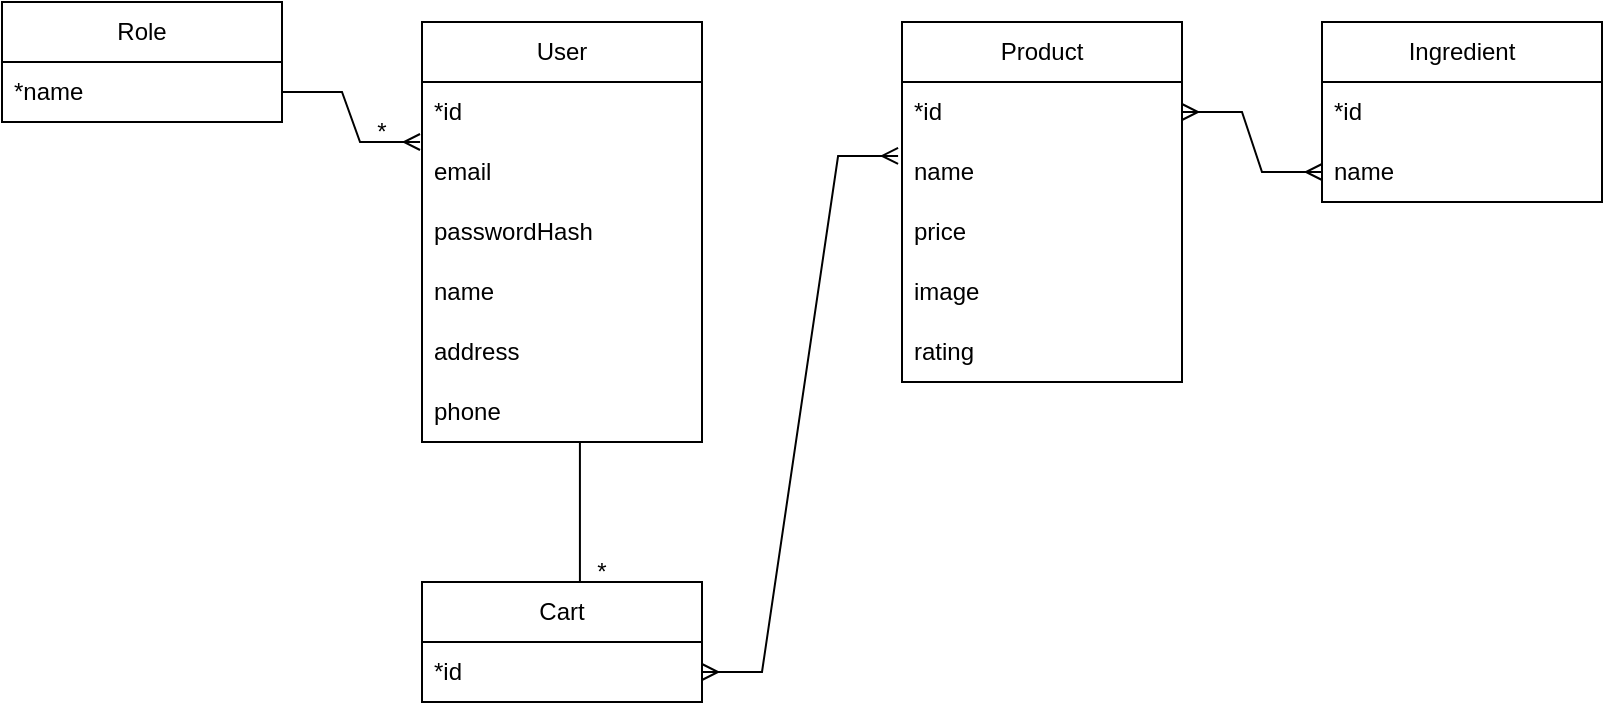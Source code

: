 <mxfile version="28.2.7" pages="2">
  <diagram name="Страница — 1" id="wAlhWeN0OH6Qsw3ty08d">
    <mxGraphModel dx="1803" dy="679" grid="1" gridSize="10" guides="1" tooltips="1" connect="1" arrows="1" fold="1" page="1" pageScale="1" pageWidth="827" pageHeight="1169" math="0" shadow="0">
      <root>
        <mxCell id="0" />
        <mxCell id="1" parent="0" />
        <mxCell id="Yz_bVIn6H3fsKeuEpGRy-1" value="User" style="swimlane;fontStyle=0;childLayout=stackLayout;horizontal=1;startSize=30;horizontalStack=0;resizeParent=1;resizeParentMax=0;resizeLast=0;collapsible=1;marginBottom=0;whiteSpace=wrap;html=1;shadow=0;" parent="1" vertex="1">
          <mxGeometry x="150" y="250" width="140" height="210" as="geometry" />
        </mxCell>
        <mxCell id="Yz_bVIn6H3fsKeuEpGRy-2" value="*id" style="text;strokeColor=none;fillColor=none;align=left;verticalAlign=middle;spacingLeft=4;spacingRight=4;overflow=hidden;points=[[0,0.5],[1,0.5]];portConstraint=eastwest;rotatable=0;whiteSpace=wrap;html=1;" parent="Yz_bVIn6H3fsKeuEpGRy-1" vertex="1">
          <mxGeometry y="30" width="140" height="30" as="geometry" />
        </mxCell>
        <mxCell id="Yz_bVIn6H3fsKeuEpGRy-3" value="email" style="text;strokeColor=none;fillColor=none;align=left;verticalAlign=middle;spacingLeft=4;spacingRight=4;overflow=hidden;points=[[0,0.5],[1,0.5]];portConstraint=eastwest;rotatable=0;whiteSpace=wrap;html=1;" parent="Yz_bVIn6H3fsKeuEpGRy-1" vertex="1">
          <mxGeometry y="60" width="140" height="30" as="geometry" />
        </mxCell>
        <mxCell id="Yz_bVIn6H3fsKeuEpGRy-4" value="passwordHash" style="text;strokeColor=none;fillColor=none;align=left;verticalAlign=middle;spacingLeft=4;spacingRight=4;overflow=hidden;points=[[0,0.5],[1,0.5]];portConstraint=eastwest;rotatable=0;whiteSpace=wrap;html=1;" parent="Yz_bVIn6H3fsKeuEpGRy-1" vertex="1">
          <mxGeometry y="90" width="140" height="30" as="geometry" />
        </mxCell>
        <mxCell id="Yz_bVIn6H3fsKeuEpGRy-5" value="name" style="text;strokeColor=none;fillColor=none;align=left;verticalAlign=middle;spacingLeft=4;spacingRight=4;overflow=hidden;points=[[0,0.5],[1,0.5]];portConstraint=eastwest;rotatable=0;whiteSpace=wrap;html=1;" parent="Yz_bVIn6H3fsKeuEpGRy-1" vertex="1">
          <mxGeometry y="120" width="140" height="30" as="geometry" />
        </mxCell>
        <mxCell id="Yz_bVIn6H3fsKeuEpGRy-6" value="address" style="text;strokeColor=none;fillColor=none;align=left;verticalAlign=middle;spacingLeft=4;spacingRight=4;overflow=hidden;points=[[0,0.5],[1,0.5]];portConstraint=eastwest;rotatable=0;whiteSpace=wrap;html=1;" parent="Yz_bVIn6H3fsKeuEpGRy-1" vertex="1">
          <mxGeometry y="150" width="140" height="30" as="geometry" />
        </mxCell>
        <mxCell id="Yz_bVIn6H3fsKeuEpGRy-7" value="phone" style="text;strokeColor=none;fillColor=none;align=left;verticalAlign=middle;spacingLeft=4;spacingRight=4;overflow=hidden;points=[[0,0.5],[1,0.5]];portConstraint=eastwest;rotatable=0;whiteSpace=wrap;html=1;" parent="Yz_bVIn6H3fsKeuEpGRy-1" vertex="1">
          <mxGeometry y="180" width="140" height="30" as="geometry" />
        </mxCell>
        <mxCell id="Yz_bVIn6H3fsKeuEpGRy-8" value="Product" style="swimlane;fontStyle=0;childLayout=stackLayout;horizontal=1;startSize=30;horizontalStack=0;resizeParent=1;resizeParentMax=0;resizeLast=0;collapsible=1;marginBottom=0;whiteSpace=wrap;html=1;" parent="1" vertex="1">
          <mxGeometry x="390" y="250" width="140" height="180" as="geometry" />
        </mxCell>
        <mxCell id="Yz_bVIn6H3fsKeuEpGRy-9" value="*id" style="text;strokeColor=none;fillColor=none;align=left;verticalAlign=middle;spacingLeft=4;spacingRight=4;overflow=hidden;points=[[0,0.5],[1,0.5]];portConstraint=eastwest;rotatable=0;whiteSpace=wrap;html=1;" parent="Yz_bVIn6H3fsKeuEpGRy-8" vertex="1">
          <mxGeometry y="30" width="140" height="30" as="geometry" />
        </mxCell>
        <mxCell id="Yz_bVIn6H3fsKeuEpGRy-10" value="name" style="text;strokeColor=none;fillColor=none;align=left;verticalAlign=middle;spacingLeft=4;spacingRight=4;overflow=hidden;points=[[0,0.5],[1,0.5]];portConstraint=eastwest;rotatable=0;whiteSpace=wrap;html=1;" parent="Yz_bVIn6H3fsKeuEpGRy-8" vertex="1">
          <mxGeometry y="60" width="140" height="30" as="geometry" />
        </mxCell>
        <mxCell id="Yz_bVIn6H3fsKeuEpGRy-11" value="price" style="text;strokeColor=none;fillColor=none;align=left;verticalAlign=middle;spacingLeft=4;spacingRight=4;overflow=hidden;points=[[0,0.5],[1,0.5]];portConstraint=eastwest;rotatable=0;whiteSpace=wrap;html=1;" parent="Yz_bVIn6H3fsKeuEpGRy-8" vertex="1">
          <mxGeometry y="90" width="140" height="30" as="geometry" />
        </mxCell>
        <mxCell id="6AQ2TJbqIioaMqW5hmTo-1" value="image" style="text;strokeColor=none;fillColor=none;align=left;verticalAlign=middle;spacingLeft=4;spacingRight=4;overflow=hidden;points=[[0,0.5],[1,0.5]];portConstraint=eastwest;rotatable=0;whiteSpace=wrap;html=1;" parent="Yz_bVIn6H3fsKeuEpGRy-8" vertex="1">
          <mxGeometry y="120" width="140" height="30" as="geometry" />
        </mxCell>
        <mxCell id="6AQ2TJbqIioaMqW5hmTo-2" value="rating" style="text;strokeColor=none;fillColor=none;align=left;verticalAlign=middle;spacingLeft=4;spacingRight=4;overflow=hidden;points=[[0,0.5],[1,0.5]];portConstraint=eastwest;rotatable=0;whiteSpace=wrap;html=1;" parent="Yz_bVIn6H3fsKeuEpGRy-8" vertex="1">
          <mxGeometry y="150" width="140" height="30" as="geometry" />
        </mxCell>
        <mxCell id="Yz_bVIn6H3fsKeuEpGRy-12" value="Ingredient" style="swimlane;fontStyle=0;childLayout=stackLayout;horizontal=1;startSize=30;horizontalStack=0;resizeParent=1;resizeParentMax=0;resizeLast=0;collapsible=1;marginBottom=0;whiteSpace=wrap;html=1;" parent="1" vertex="1">
          <mxGeometry x="600" y="250" width="140" height="90" as="geometry" />
        </mxCell>
        <mxCell id="Yz_bVIn6H3fsKeuEpGRy-13" value="*id" style="text;strokeColor=none;fillColor=none;align=left;verticalAlign=middle;spacingLeft=4;spacingRight=4;overflow=hidden;points=[[0,0.5],[1,0.5]];portConstraint=eastwest;rotatable=0;whiteSpace=wrap;html=1;" parent="Yz_bVIn6H3fsKeuEpGRy-12" vertex="1">
          <mxGeometry y="30" width="140" height="30" as="geometry" />
        </mxCell>
        <mxCell id="Yz_bVIn6H3fsKeuEpGRy-14" value="name" style="text;strokeColor=none;fillColor=none;align=left;verticalAlign=middle;spacingLeft=4;spacingRight=4;overflow=hidden;points=[[0,0.5],[1,0.5]];portConstraint=eastwest;rotatable=0;whiteSpace=wrap;html=1;" parent="Yz_bVIn6H3fsKeuEpGRy-12" vertex="1">
          <mxGeometry y="60" width="140" height="30" as="geometry" />
        </mxCell>
        <mxCell id="Yz_bVIn6H3fsKeuEpGRy-15" value="Cart" style="swimlane;fontStyle=0;childLayout=stackLayout;horizontal=1;startSize=30;horizontalStack=0;resizeParent=1;resizeParentMax=0;resizeLast=0;collapsible=1;marginBottom=0;whiteSpace=wrap;html=1;" parent="1" vertex="1">
          <mxGeometry x="150" y="530" width="140" height="60" as="geometry" />
        </mxCell>
        <mxCell id="Yz_bVIn6H3fsKeuEpGRy-16" value="*id" style="text;strokeColor=none;fillColor=none;align=left;verticalAlign=middle;spacingLeft=4;spacingRight=4;overflow=hidden;points=[[0,0.5],[1,0.5]];portConstraint=eastwest;rotatable=0;whiteSpace=wrap;html=1;" parent="Yz_bVIn6H3fsKeuEpGRy-15" vertex="1">
          <mxGeometry y="30" width="140" height="30" as="geometry" />
        </mxCell>
        <mxCell id="Yz_bVIn6H3fsKeuEpGRy-18" value="" style="endArrow=none;html=1;rounded=0;exitX=0.564;exitY=0;exitDx=0;exitDy=0;exitPerimeter=0;entryX=0.564;entryY=1;entryDx=0;entryDy=0;entryPerimeter=0;" parent="1" source="Yz_bVIn6H3fsKeuEpGRy-15" target="Yz_bVIn6H3fsKeuEpGRy-7" edge="1">
          <mxGeometry width="50" height="50" relative="1" as="geometry">
            <mxPoint x="230" y="520" as="sourcePoint" />
            <mxPoint x="226" y="460" as="targetPoint" />
          </mxGeometry>
        </mxCell>
        <mxCell id="Yz_bVIn6H3fsKeuEpGRy-21" value="" style="edgeStyle=entityRelationEdgeStyle;fontSize=12;html=1;endArrow=ERmany;startArrow=ERmany;rounded=0;exitX=1;exitY=0.5;exitDx=0;exitDy=0;entryX=-0.014;entryY=0.233;entryDx=0;entryDy=0;entryPerimeter=0;" parent="1" source="Yz_bVIn6H3fsKeuEpGRy-16" target="Yz_bVIn6H3fsKeuEpGRy-10" edge="1">
          <mxGeometry width="100" height="100" relative="1" as="geometry">
            <mxPoint x="370" y="520" as="sourcePoint" />
            <mxPoint x="470" y="420" as="targetPoint" />
          </mxGeometry>
        </mxCell>
        <mxCell id="CCHoUn_4gSJv00GIxwxm-1" value="" style="edgeStyle=entityRelationEdgeStyle;fontSize=12;html=1;endArrow=ERmany;startArrow=ERmany;rounded=0;entryX=0;entryY=0.5;entryDx=0;entryDy=0;exitX=1;exitY=0.5;exitDx=0;exitDy=0;" parent="1" source="Yz_bVIn6H3fsKeuEpGRy-9" target="Yz_bVIn6H3fsKeuEpGRy-14" edge="1">
          <mxGeometry width="100" height="100" relative="1" as="geometry">
            <mxPoint x="360" y="500" as="sourcePoint" />
            <mxPoint x="460" y="400" as="targetPoint" />
          </mxGeometry>
        </mxCell>
        <mxCell id="4IJTc8bza7SG5bcJzypR-1" value="*" style="text;html=1;align=center;verticalAlign=middle;whiteSpace=wrap;rounded=0;" parent="1" vertex="1">
          <mxGeometry x="210" y="510" width="60" height="30" as="geometry" />
        </mxCell>
        <mxCell id="YNk0_EbKwx04xc1EVva2-1" value="Role" style="swimlane;fontStyle=0;childLayout=stackLayout;horizontal=1;startSize=30;horizontalStack=0;resizeParent=1;resizeParentMax=0;resizeLast=0;collapsible=1;marginBottom=0;whiteSpace=wrap;html=1;" vertex="1" parent="1">
          <mxGeometry x="-60" y="240" width="140" height="60" as="geometry" />
        </mxCell>
        <mxCell id="YNk0_EbKwx04xc1EVva2-2" value="*name" style="text;strokeColor=none;fillColor=none;align=left;verticalAlign=middle;spacingLeft=4;spacingRight=4;overflow=hidden;points=[[0,0.5],[1,0.5]];portConstraint=eastwest;rotatable=0;whiteSpace=wrap;html=1;" vertex="1" parent="YNk0_EbKwx04xc1EVva2-1">
          <mxGeometry y="30" width="140" height="30" as="geometry" />
        </mxCell>
        <mxCell id="YNk0_EbKwx04xc1EVva2-5" value="" style="edgeStyle=entityRelationEdgeStyle;fontSize=12;html=1;endArrow=ERmany;rounded=0;exitX=1;exitY=0.5;exitDx=0;exitDy=0;entryX=-0.007;entryY=0;entryDx=0;entryDy=0;entryPerimeter=0;" edge="1" parent="1" source="YNk0_EbKwx04xc1EVva2-2" target="Yz_bVIn6H3fsKeuEpGRy-3">
          <mxGeometry width="100" height="100" relative="1" as="geometry">
            <mxPoint x="260" y="430" as="sourcePoint" />
            <mxPoint x="360" y="330" as="targetPoint" />
          </mxGeometry>
        </mxCell>
        <mxCell id="3RBSekynI6mQl4Beg0L0-1" value="*" style="text;html=1;whiteSpace=wrap;strokeColor=none;fillColor=none;align=center;verticalAlign=middle;rounded=0;" vertex="1" parent="1">
          <mxGeometry x="100" y="290" width="60" height="30" as="geometry" />
        </mxCell>
      </root>
    </mxGraphModel>
  </diagram>
  <diagram id="grhsXxufF0jRYLc6HCD2" name="Страница — 2">
    <mxGraphModel dx="1803" dy="679" grid="1" gridSize="10" guides="1" tooltips="1" connect="1" arrows="1" fold="1" page="1" pageScale="1" pageWidth="827" pageHeight="1169" math="0" shadow="0">
      <root>
        <mxCell id="0" />
        <mxCell id="1" parent="0" />
        <mxCell id="Uo1yMfhNl0HHkxEWDvfn-1" value="User" style="swimlane;fontStyle=0;childLayout=stackLayout;horizontal=1;startSize=30;horizontalStack=0;resizeParent=1;resizeParentMax=0;resizeLast=0;collapsible=1;marginBottom=0;whiteSpace=wrap;html=1;shadow=0;" parent="1" vertex="1">
          <mxGeometry x="140" y="190" width="140" height="240" as="geometry" />
        </mxCell>
        <mxCell id="Uo1yMfhNl0HHkxEWDvfn-2" value="*id" style="text;strokeColor=none;fillColor=none;align=left;verticalAlign=middle;spacingLeft=4;spacingRight=4;overflow=hidden;points=[[0,0.5],[1,0.5]];portConstraint=eastwest;rotatable=0;whiteSpace=wrap;html=1;" parent="Uo1yMfhNl0HHkxEWDvfn-1" vertex="1">
          <mxGeometry y="30" width="140" height="30" as="geometry" />
        </mxCell>
        <mxCell id="Uo1yMfhNl0HHkxEWDvfn-3" value="email" style="text;strokeColor=none;fillColor=none;align=left;verticalAlign=middle;spacingLeft=4;spacingRight=4;overflow=hidden;points=[[0,0.5],[1,0.5]];portConstraint=eastwest;rotatable=0;whiteSpace=wrap;html=1;" parent="Uo1yMfhNl0HHkxEWDvfn-1" vertex="1">
          <mxGeometry y="60" width="140" height="30" as="geometry" />
        </mxCell>
        <mxCell id="Uo1yMfhNl0HHkxEWDvfn-4" value="passwordHash" style="text;strokeColor=none;fillColor=none;align=left;verticalAlign=middle;spacingLeft=4;spacingRight=4;overflow=hidden;points=[[0,0.5],[1,0.5]];portConstraint=eastwest;rotatable=0;whiteSpace=wrap;html=1;" parent="Uo1yMfhNl0HHkxEWDvfn-1" vertex="1">
          <mxGeometry y="90" width="140" height="30" as="geometry" />
        </mxCell>
        <mxCell id="Uo1yMfhNl0HHkxEWDvfn-5" value="name" style="text;strokeColor=none;fillColor=none;align=left;verticalAlign=middle;spacingLeft=4;spacingRight=4;overflow=hidden;points=[[0,0.5],[1,0.5]];portConstraint=eastwest;rotatable=0;whiteSpace=wrap;html=1;" parent="Uo1yMfhNl0HHkxEWDvfn-1" vertex="1">
          <mxGeometry y="120" width="140" height="30" as="geometry" />
        </mxCell>
        <mxCell id="Uo1yMfhNl0HHkxEWDvfn-6" value="address" style="text;strokeColor=none;fillColor=none;align=left;verticalAlign=middle;spacingLeft=4;spacingRight=4;overflow=hidden;points=[[0,0.5],[1,0.5]];portConstraint=eastwest;rotatable=0;whiteSpace=wrap;html=1;" parent="Uo1yMfhNl0HHkxEWDvfn-1" vertex="1">
          <mxGeometry y="150" width="140" height="30" as="geometry" />
        </mxCell>
        <mxCell id="Uo1yMfhNl0HHkxEWDvfn-7" value="phone" style="text;strokeColor=none;fillColor=none;align=left;verticalAlign=middle;spacingLeft=4;spacingRight=4;overflow=hidden;points=[[0,0.5],[1,0.5]];portConstraint=eastwest;rotatable=0;whiteSpace=wrap;html=1;" parent="Uo1yMfhNl0HHkxEWDvfn-1" vertex="1">
          <mxGeometry y="180" width="140" height="30" as="geometry" />
        </mxCell>
        <mxCell id="IUcb_HkFwGUYI0g34-Yr-1" value="role" style="text;strokeColor=none;fillColor=none;align=left;verticalAlign=middle;spacingLeft=4;spacingRight=4;overflow=hidden;points=[[0,0.5],[1,0.5]];portConstraint=eastwest;rotatable=0;whiteSpace=wrap;html=1;" vertex="1" parent="Uo1yMfhNl0HHkxEWDvfn-1">
          <mxGeometry y="210" width="140" height="30" as="geometry" />
        </mxCell>
        <mxCell id="Uo1yMfhNl0HHkxEWDvfn-8" value="Product" style="swimlane;fontStyle=0;childLayout=stackLayout;horizontal=1;startSize=30;horizontalStack=0;resizeParent=1;resizeParentMax=0;resizeLast=0;collapsible=1;marginBottom=0;whiteSpace=wrap;html=1;" parent="1" vertex="1">
          <mxGeometry x="380" y="190" width="140" height="180" as="geometry" />
        </mxCell>
        <mxCell id="Uo1yMfhNl0HHkxEWDvfn-9" value="*id" style="text;strokeColor=none;fillColor=none;align=left;verticalAlign=middle;spacingLeft=4;spacingRight=4;overflow=hidden;points=[[0,0.5],[1,0.5]];portConstraint=eastwest;rotatable=0;whiteSpace=wrap;html=1;" parent="Uo1yMfhNl0HHkxEWDvfn-8" vertex="1">
          <mxGeometry y="30" width="140" height="30" as="geometry" />
        </mxCell>
        <mxCell id="Uo1yMfhNl0HHkxEWDvfn-10" value="name" style="text;strokeColor=none;fillColor=none;align=left;verticalAlign=middle;spacingLeft=4;spacingRight=4;overflow=hidden;points=[[0,0.5],[1,0.5]];portConstraint=eastwest;rotatable=0;whiteSpace=wrap;html=1;" parent="Uo1yMfhNl0HHkxEWDvfn-8" vertex="1">
          <mxGeometry y="60" width="140" height="30" as="geometry" />
        </mxCell>
        <mxCell id="Uo1yMfhNl0HHkxEWDvfn-11" value="price" style="text;strokeColor=none;fillColor=none;align=left;verticalAlign=middle;spacingLeft=4;spacingRight=4;overflow=hidden;points=[[0,0.5],[1,0.5]];portConstraint=eastwest;rotatable=0;whiteSpace=wrap;html=1;" parent="Uo1yMfhNl0HHkxEWDvfn-8" vertex="1">
          <mxGeometry y="90" width="140" height="30" as="geometry" />
        </mxCell>
        <mxCell id="0mu-viyWtG1G61bADKrE-2" value="image" style="text;strokeColor=none;fillColor=none;align=left;verticalAlign=middle;spacingLeft=4;spacingRight=4;overflow=hidden;points=[[0,0.5],[1,0.5]];portConstraint=eastwest;rotatable=0;whiteSpace=wrap;html=1;" parent="Uo1yMfhNl0HHkxEWDvfn-8" vertex="1">
          <mxGeometry y="120" width="140" height="30" as="geometry" />
        </mxCell>
        <mxCell id="0mu-viyWtG1G61bADKrE-1" value="rating" style="text;strokeColor=none;fillColor=none;align=left;verticalAlign=middle;spacingLeft=4;spacingRight=4;overflow=hidden;points=[[0,0.5],[1,0.5]];portConstraint=eastwest;rotatable=0;whiteSpace=wrap;html=1;" parent="Uo1yMfhNl0HHkxEWDvfn-8" vertex="1">
          <mxGeometry y="150" width="140" height="30" as="geometry" />
        </mxCell>
        <mxCell id="Uo1yMfhNl0HHkxEWDvfn-12" value="Ingredient" style="swimlane;fontStyle=0;childLayout=stackLayout;horizontal=1;startSize=30;horizontalStack=0;resizeParent=1;resizeParentMax=0;resizeLast=0;collapsible=1;marginBottom=0;whiteSpace=wrap;html=1;" parent="1" vertex="1">
          <mxGeometry x="600" y="190" width="140" height="90" as="geometry" />
        </mxCell>
        <mxCell id="Uo1yMfhNl0HHkxEWDvfn-13" value="*id" style="text;strokeColor=none;fillColor=none;align=left;verticalAlign=middle;spacingLeft=4;spacingRight=4;overflow=hidden;points=[[0,0.5],[1,0.5]];portConstraint=eastwest;rotatable=0;whiteSpace=wrap;html=1;" parent="Uo1yMfhNl0HHkxEWDvfn-12" vertex="1">
          <mxGeometry y="30" width="140" height="30" as="geometry" />
        </mxCell>
        <mxCell id="Uo1yMfhNl0HHkxEWDvfn-14" value="name" style="text;strokeColor=none;fillColor=none;align=left;verticalAlign=middle;spacingLeft=4;spacingRight=4;overflow=hidden;points=[[0,0.5],[1,0.5]];portConstraint=eastwest;rotatable=0;whiteSpace=wrap;html=1;" parent="Uo1yMfhNl0HHkxEWDvfn-12" vertex="1">
          <mxGeometry y="60" width="140" height="30" as="geometry" />
        </mxCell>
        <mxCell id="Uo1yMfhNl0HHkxEWDvfn-15" value="Cart" style="swimlane;fontStyle=0;childLayout=stackLayout;horizontal=1;startSize=30;horizontalStack=0;resizeParent=1;resizeParentMax=0;resizeLast=0;collapsible=1;marginBottom=0;whiteSpace=wrap;html=1;" parent="1" vertex="1">
          <mxGeometry x="140" y="470" width="140" height="90" as="geometry" />
        </mxCell>
        <mxCell id="Uo1yMfhNl0HHkxEWDvfn-16" value="*id" style="text;strokeColor=none;fillColor=none;align=left;verticalAlign=middle;spacingLeft=4;spacingRight=4;overflow=hidden;points=[[0,0.5],[1,0.5]];portConstraint=eastwest;rotatable=0;whiteSpace=wrap;html=1;" parent="Uo1yMfhNl0HHkxEWDvfn-15" vertex="1">
          <mxGeometry y="30" width="140" height="30" as="geometry" />
        </mxCell>
        <mxCell id="Uo1yMfhNl0HHkxEWDvfn-17" value="userId" style="text;strokeColor=none;fillColor=none;align=left;verticalAlign=middle;spacingLeft=4;spacingRight=4;overflow=hidden;points=[[0,0.5],[1,0.5]];portConstraint=eastwest;rotatable=0;whiteSpace=wrap;html=1;" parent="Uo1yMfhNl0HHkxEWDvfn-15" vertex="1">
          <mxGeometry y="60" width="140" height="30" as="geometry" />
        </mxCell>
        <mxCell id="rbnYCOdwKNq0WO4ajzM5-1" value="CartItem" style="swimlane;fontStyle=0;childLayout=stackLayout;horizontal=1;startSize=26;horizontalStack=0;resizeParent=1;resizeParentMax=0;resizeLast=0;collapsible=1;marginBottom=0;align=center;fontSize=14;" parent="1" vertex="1">
          <mxGeometry x="334" y="474" width="160" height="86" as="geometry" />
        </mxCell>
        <mxCell id="rbnYCOdwKNq0WO4ajzM5-2" value="*cartId" style="text;strokeColor=none;fillColor=none;spacingLeft=4;spacingRight=4;overflow=hidden;rotatable=0;points=[[0,0.5],[1,0.5]];portConstraint=eastwest;fontSize=12;whiteSpace=wrap;html=1;" parent="rbnYCOdwKNq0WO4ajzM5-1" vertex="1">
          <mxGeometry y="26" width="160" height="30" as="geometry" />
        </mxCell>
        <mxCell id="rbnYCOdwKNq0WO4ajzM5-3" value="*productId" style="text;strokeColor=none;fillColor=none;spacingLeft=4;spacingRight=4;overflow=hidden;rotatable=0;points=[[0,0.5],[1,0.5]];portConstraint=eastwest;fontSize=12;whiteSpace=wrap;html=1;" parent="rbnYCOdwKNq0WO4ajzM5-1" vertex="1">
          <mxGeometry y="56" width="160" height="30" as="geometry" />
        </mxCell>
        <mxCell id="rbnYCOdwKNq0WO4ajzM5-5" style="edgeStyle=orthogonalEdgeStyle;rounded=0;orthogonalLoop=1;jettySize=auto;html=1;" parent="1" source="rbnYCOdwKNq0WO4ajzM5-2" target="Uo1yMfhNl0HHkxEWDvfn-16" edge="1">
          <mxGeometry relative="1" as="geometry" />
        </mxCell>
        <mxCell id="rbnYCOdwKNq0WO4ajzM5-6" style="edgeStyle=orthogonalEdgeStyle;rounded=0;orthogonalLoop=1;jettySize=auto;html=1;" parent="1" source="rbnYCOdwKNq0WO4ajzM5-3" target="Uo1yMfhNl0HHkxEWDvfn-9" edge="1">
          <mxGeometry relative="1" as="geometry" />
        </mxCell>
        <mxCell id="rbnYCOdwKNq0WO4ajzM5-7" style="edgeStyle=orthogonalEdgeStyle;rounded=0;orthogonalLoop=1;jettySize=auto;html=1;entryX=0;entryY=0.5;entryDx=0;entryDy=0;" parent="1" source="Uo1yMfhNl0HHkxEWDvfn-17" target="Uo1yMfhNl0HHkxEWDvfn-2" edge="1">
          <mxGeometry relative="1" as="geometry" />
        </mxCell>
        <mxCell id="tNxcmD-3q0niNPMdel5M-1" value="ProductIngredient" style="swimlane;fontStyle=0;childLayout=stackLayout;horizontal=1;startSize=26;horizontalStack=0;resizeParent=1;resizeParentMax=0;resizeLast=0;collapsible=1;marginBottom=0;align=center;fontSize=14;" parent="1" vertex="1">
          <mxGeometry x="570" y="340" width="160" height="86" as="geometry" />
        </mxCell>
        <mxCell id="tNxcmD-3q0niNPMdel5M-3" value="*produсtId" style="text;strokeColor=none;fillColor=none;spacingLeft=4;spacingRight=4;overflow=hidden;rotatable=0;points=[[0,0.5],[1,0.5]];portConstraint=eastwest;fontSize=12;whiteSpace=wrap;html=1;" parent="tNxcmD-3q0niNPMdel5M-1" vertex="1">
          <mxGeometry y="26" width="160" height="30" as="geometry" />
        </mxCell>
        <mxCell id="tNxcmD-3q0niNPMdel5M-4" value="*ingredientId" style="text;strokeColor=none;fillColor=none;spacingLeft=4;spacingRight=4;overflow=hidden;rotatable=0;points=[[0,0.5],[1,0.5]];portConstraint=eastwest;fontSize=12;whiteSpace=wrap;html=1;" parent="tNxcmD-3q0niNPMdel5M-1" vertex="1">
          <mxGeometry y="56" width="160" height="30" as="geometry" />
        </mxCell>
        <mxCell id="tNxcmD-3q0niNPMdel5M-5" style="edgeStyle=orthogonalEdgeStyle;rounded=0;orthogonalLoop=1;jettySize=auto;html=1;entryX=1;entryY=0.5;entryDx=0;entryDy=0;" parent="1" source="tNxcmD-3q0niNPMdel5M-4" target="Uo1yMfhNl0HHkxEWDvfn-13" edge="1">
          <mxGeometry relative="1" as="geometry" />
        </mxCell>
        <mxCell id="tNxcmD-3q0niNPMdel5M-6" style="edgeStyle=orthogonalEdgeStyle;rounded=0;orthogonalLoop=1;jettySize=auto;html=1;entryX=1;entryY=0.5;entryDx=0;entryDy=0;" parent="1" source="tNxcmD-3q0niNPMdel5M-3" target="Uo1yMfhNl0HHkxEWDvfn-9" edge="1">
          <mxGeometry relative="1" as="geometry" />
        </mxCell>
        <mxCell id="-mdda7HmLmNUzCuOBIts-1" value="Role" style="swimlane;fontStyle=0;childLayout=stackLayout;horizontal=1;startSize=30;horizontalStack=0;resizeParent=1;resizeParentMax=0;resizeLast=0;collapsible=1;marginBottom=0;whiteSpace=wrap;html=1;" vertex="1" parent="1">
          <mxGeometry x="-80" y="190" width="140" height="60" as="geometry" />
        </mxCell>
        <mxCell id="-mdda7HmLmNUzCuOBIts-2" value="*name" style="text;strokeColor=none;fillColor=none;align=left;verticalAlign=middle;spacingLeft=4;spacingRight=4;overflow=hidden;points=[[0,0.5],[1,0.5]];portConstraint=eastwest;rotatable=0;whiteSpace=wrap;html=1;" vertex="1" parent="-mdda7HmLmNUzCuOBIts-1">
          <mxGeometry y="30" width="140" height="30" as="geometry" />
        </mxCell>
        <mxCell id="IUcb_HkFwGUYI0g34-Yr-2" style="edgeStyle=orthogonalEdgeStyle;rounded=0;orthogonalLoop=1;jettySize=auto;html=1;entryX=1;entryY=0.5;entryDx=0;entryDy=0;" edge="1" parent="1" source="IUcb_HkFwGUYI0g34-Yr-1" target="-mdda7HmLmNUzCuOBIts-2">
          <mxGeometry relative="1" as="geometry" />
        </mxCell>
      </root>
    </mxGraphModel>
  </diagram>
</mxfile>
